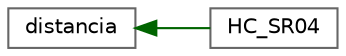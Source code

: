 digraph "Graphical Class Hierarchy"
{
 // LATEX_PDF_SIZE
  bgcolor="transparent";
  edge [fontname=Helvetica,fontsize=10,labelfontname=Helvetica,labelfontsize=10];
  node [fontname=Helvetica,fontsize=10,shape=box,height=0.2,width=0.4];
  rankdir="LR";
  Node0 [id="Node000000",label="distancia",height=0.2,width=0.4,color="grey40", fillcolor="white", style="filled",URL="$classdistancia.html",tooltip="Clase del objeto distancia Clase abstracta pura para la generación de HCS-R04."];
  Node0 -> Node1 [id="edge27_Node000000_Node000001",dir="back",color="darkgreen",style="solid",tooltip=" "];
  Node1 [id="Node000001",label="HC_SR04",height=0.2,width=0.4,color="grey40", fillcolor="white", style="filled",URL="$class_h_c___s_r04.html",tooltip="Clase del objeto HC_SR04 El objeto HC_SR04 Mide distancia mediante el uso de un ultrasónico...."];
}
